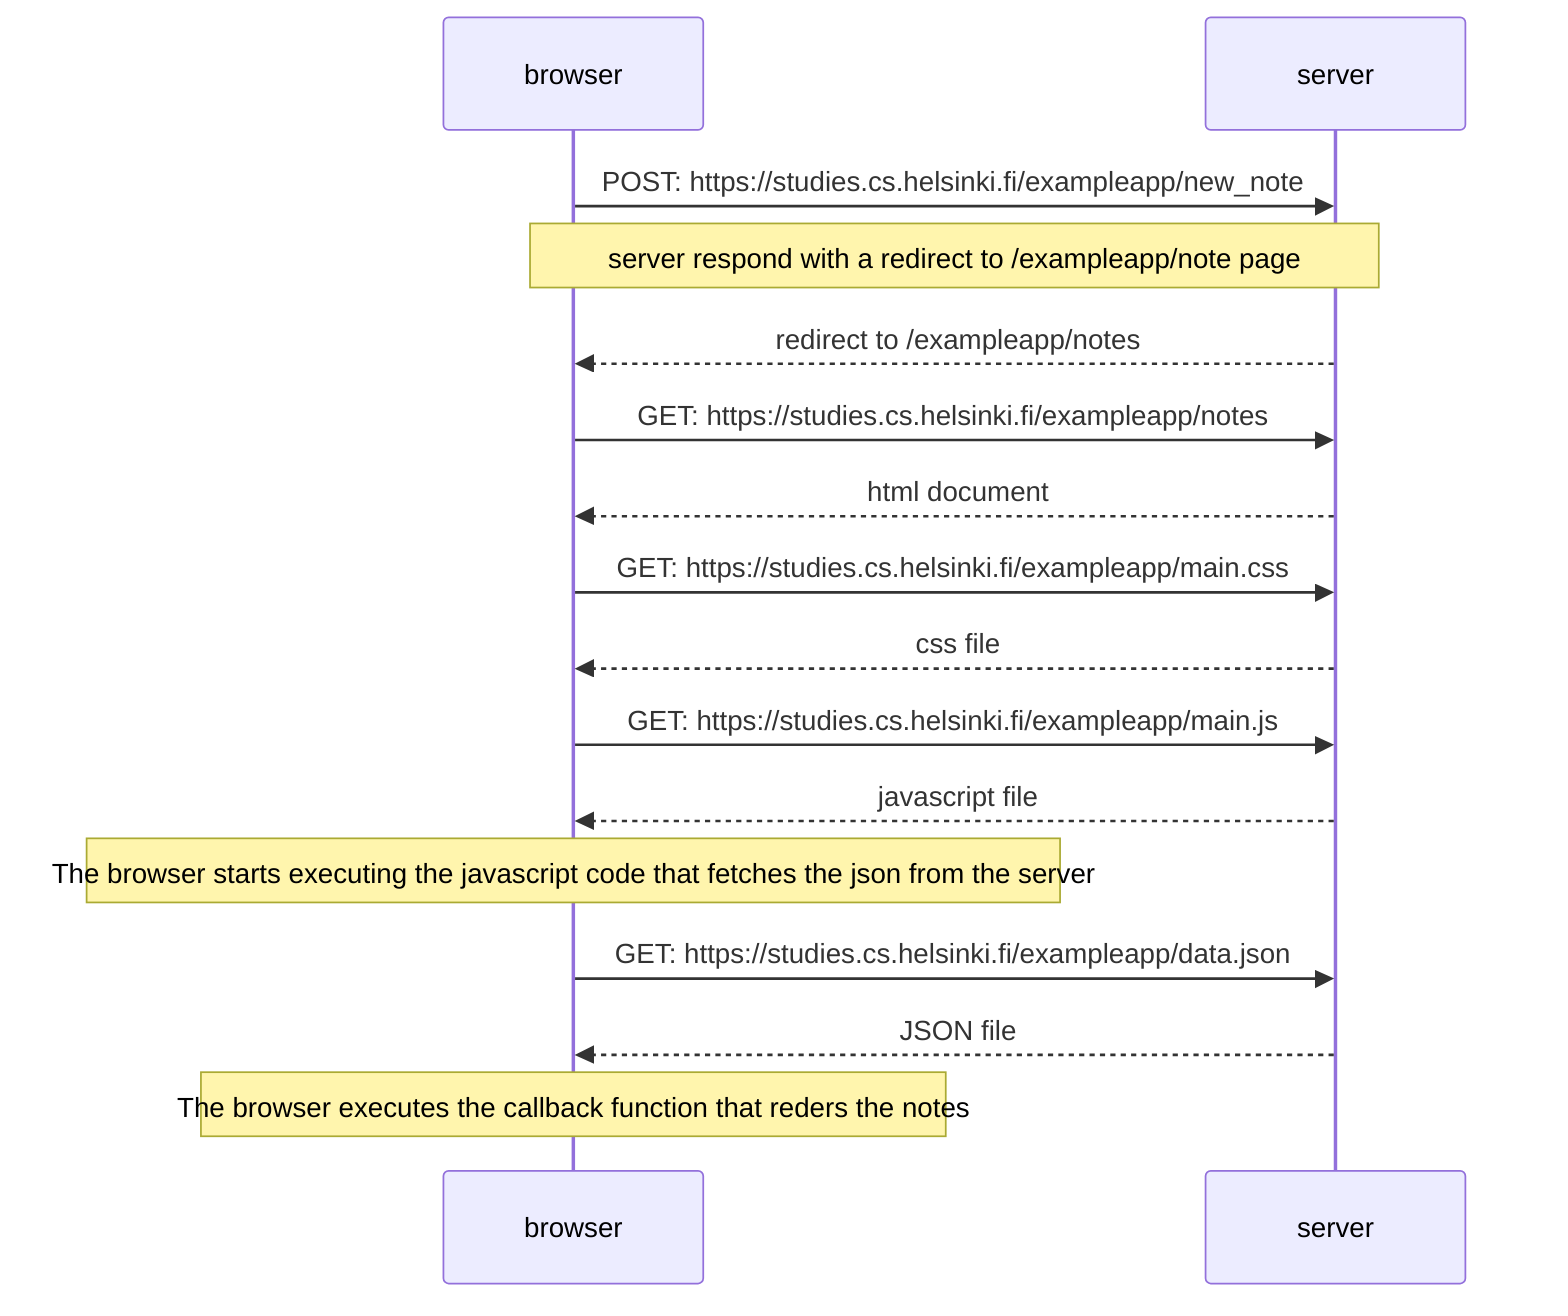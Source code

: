 sequenceDiagram
    participant browser
    participant server
    browser->>server: POST: https://studies.cs.helsinki.fi/exampleapp/new_note
    Note Over browser, server: server respond with a redirect to /exampleapp/note page
    server-->>browser: redirect to /exampleapp/notes
    browser->>server: GET: https://studies.cs.helsinki.fi/exampleapp/notes
    server-->>browser: html document
    browser->>server: GET: https://studies.cs.helsinki.fi/exampleapp/main.css
    server-->>browser: css file
    browser->>server: GET: https://studies.cs.helsinki.fi/exampleapp/main.js
    server-->>browser: javascript file
    Note Over browser: The browser starts executing the javascript code that fetches the json from the server
    browser->>server: GET: https://studies.cs.helsinki.fi/exampleapp/data.json
    server-->>browser: JSON file
    Note Over browser: The browser executes the callback function that reders the notes